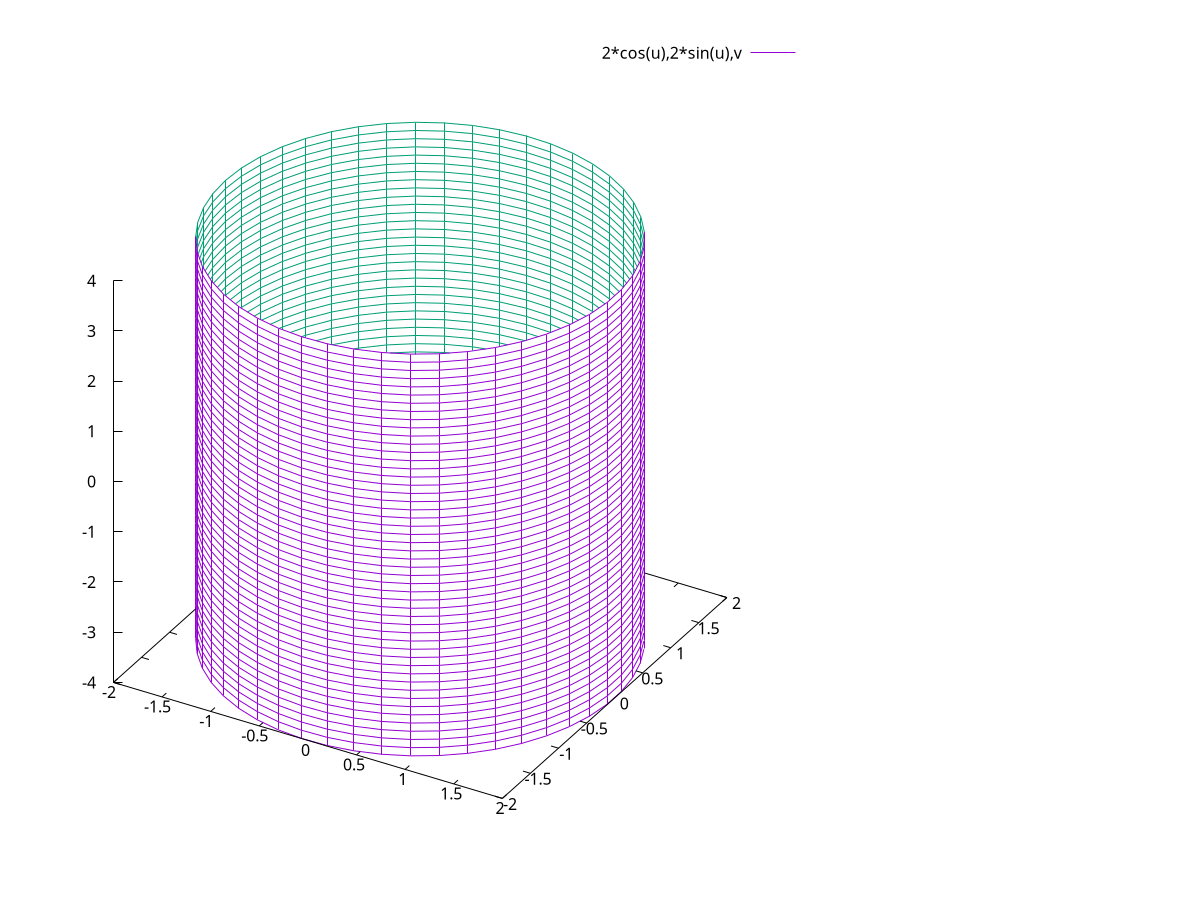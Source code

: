 #!/usr/bin/env gnuplot -pdc

set zrange [-4:4]
set urange [-pi:pi]
set vrange [-4:4]

set ticslevel 0

set isosample 50
set hidden3d

set size 0.7, 1

set parametric
splot 2*cos(u),2*sin(u),v
replot 2*cos(u), v, 2*sin(u)
pause -1
